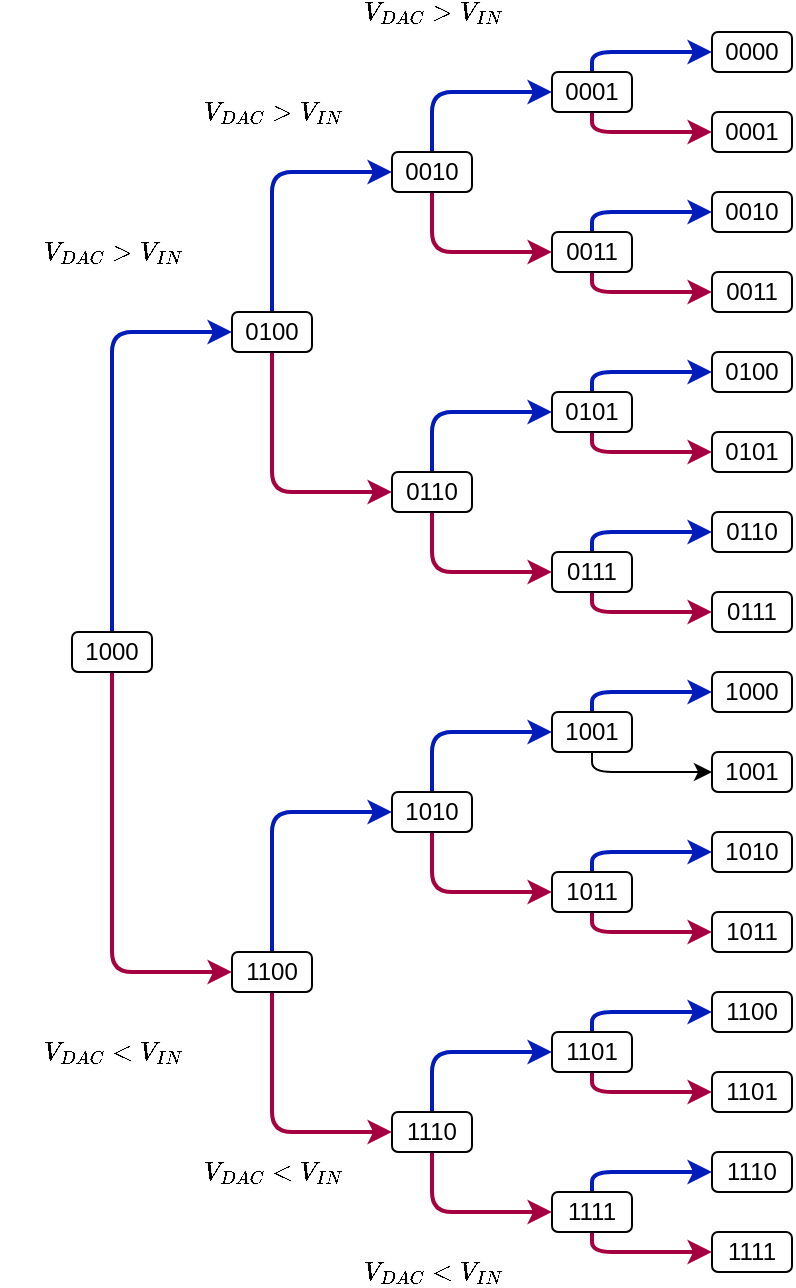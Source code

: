 <mxfile version="16.1.2" type="device"><diagram id="pspj7EE1GyfWZsHIArcU" name="Seite-1"><mxGraphModel dx="1408" dy="963" grid="1" gridSize="10" guides="1" tooltips="1" connect="1" arrows="1" fold="1" page="1" pageScale="1" pageWidth="827" pageHeight="1169" math="1" shadow="0"><root><mxCell id="0"/><mxCell id="1" parent="0"/><mxCell id="iygAPqorRNrKXM2NAJLw-18" style="orthogonalLoop=1;jettySize=auto;html=1;exitX=0.5;exitY=0;exitDx=0;exitDy=0;entryX=0;entryY=0.5;entryDx=0;entryDy=0;rounded=1;edgeStyle=orthogonalEdgeStyle;fillColor=#0050ef;strokeColor=#001DBC;strokeWidth=2;" edge="1" parent="1" source="iygAPqorRNrKXM2NAJLw-2" target="iygAPqorRNrKXM2NAJLw-5"><mxGeometry relative="1" as="geometry"/></mxCell><mxCell id="iygAPqorRNrKXM2NAJLw-33" value="$$V_{DAC} &amp;gt; V_{IN}$$" style="edgeLabel;html=1;align=center;verticalAlign=middle;resizable=0;points=[];labelBackgroundColor=none;" vertex="1" connectable="0" parent="iygAPqorRNrKXM2NAJLw-18"><mxGeometry x="-0.587" y="1" relative="1" as="geometry"><mxPoint x="1" y="-147" as="offset"/></mxGeometry></mxCell><mxCell id="iygAPqorRNrKXM2NAJLw-19" style="edgeStyle=orthogonalEdgeStyle;rounded=1;orthogonalLoop=1;jettySize=auto;html=1;exitX=0.5;exitY=1;exitDx=0;exitDy=0;entryX=0;entryY=0.5;entryDx=0;entryDy=0;fillColor=#d80073;strokeColor=#A50040;strokeWidth=2;" edge="1" parent="1" source="iygAPqorRNrKXM2NAJLw-2" target="iygAPqorRNrKXM2NAJLw-4"><mxGeometry relative="1" as="geometry"/></mxCell><mxCell id="iygAPqorRNrKXM2NAJLw-2" value="1000" style="rounded=1;whiteSpace=wrap;html=1;" vertex="1" parent="1"><mxGeometry x="240" y="470" width="40" height="20" as="geometry"/></mxCell><mxCell id="iygAPqorRNrKXM2NAJLw-32" style="edgeStyle=orthogonalEdgeStyle;rounded=1;orthogonalLoop=1;jettySize=auto;html=1;exitX=0.5;exitY=1;exitDx=0;exitDy=0;entryX=0;entryY=0.5;entryDx=0;entryDy=0;fillColor=#d80073;strokeColor=#A50040;strokeWidth=2;" edge="1" parent="1" source="iygAPqorRNrKXM2NAJLw-4" target="iygAPqorRNrKXM2NAJLw-7"><mxGeometry relative="1" as="geometry"/></mxCell><mxCell id="iygAPqorRNrKXM2NAJLw-45" style="edgeStyle=orthogonalEdgeStyle;rounded=1;orthogonalLoop=1;jettySize=auto;html=1;exitX=0.5;exitY=0;exitDx=0;exitDy=0;entryX=0;entryY=0.5;entryDx=0;entryDy=0;fillColor=#0050ef;strokeColor=#001DBC;strokeWidth=2;" edge="1" parent="1" source="iygAPqorRNrKXM2NAJLw-4" target="iygAPqorRNrKXM2NAJLw-6"><mxGeometry relative="1" as="geometry"/></mxCell><mxCell id="iygAPqorRNrKXM2NAJLw-4" value="1100" style="rounded=1;whiteSpace=wrap;html=1;" vertex="1" parent="1"><mxGeometry x="320" y="630" width="40" height="20" as="geometry"/></mxCell><mxCell id="iygAPqorRNrKXM2NAJLw-22" style="edgeStyle=orthogonalEdgeStyle;rounded=1;orthogonalLoop=1;jettySize=auto;html=1;exitX=0.5;exitY=1;exitDx=0;exitDy=0;entryX=0;entryY=0.5;entryDx=0;entryDy=0;fillColor=#d80073;strokeColor=#A50040;strokeWidth=2;" edge="1" parent="1" source="iygAPqorRNrKXM2NAJLw-5" target="iygAPqorRNrKXM2NAJLw-8"><mxGeometry relative="1" as="geometry"/></mxCell><mxCell id="iygAPqorRNrKXM2NAJLw-23" style="edgeStyle=orthogonalEdgeStyle;rounded=1;orthogonalLoop=1;jettySize=auto;html=1;exitX=0.5;exitY=0;exitDx=0;exitDy=0;entryX=0;entryY=0.5;entryDx=0;entryDy=0;fillColor=#0050ef;strokeColor=#001DBC;strokeWidth=2;" edge="1" parent="1" source="iygAPqorRNrKXM2NAJLw-5" target="iygAPqorRNrKXM2NAJLw-9"><mxGeometry relative="1" as="geometry"/></mxCell><mxCell id="iygAPqorRNrKXM2NAJLw-5" value="0100" style="rounded=1;whiteSpace=wrap;html=1;" vertex="1" parent="1"><mxGeometry x="320" y="310" width="40" height="20" as="geometry"/></mxCell><mxCell id="iygAPqorRNrKXM2NAJLw-28" style="edgeStyle=orthogonalEdgeStyle;rounded=1;orthogonalLoop=1;jettySize=auto;html=1;exitX=0.5;exitY=0;exitDx=0;exitDy=0;entryX=0;entryY=0.5;entryDx=0;entryDy=0;fillColor=#0050ef;strokeColor=#001DBC;strokeWidth=2;" edge="1" parent="1" source="iygAPqorRNrKXM2NAJLw-6" target="iygAPqorRNrKXM2NAJLw-11"><mxGeometry relative="1" as="geometry"/></mxCell><mxCell id="iygAPqorRNrKXM2NAJLw-29" style="edgeStyle=orthogonalEdgeStyle;rounded=1;orthogonalLoop=1;jettySize=auto;html=1;exitX=0.5;exitY=1;exitDx=0;exitDy=0;entryX=0;entryY=0.5;entryDx=0;entryDy=0;fillColor=#d80073;strokeColor=#A50040;strokeWidth=2;" edge="1" parent="1" source="iygAPqorRNrKXM2NAJLw-6" target="iygAPqorRNrKXM2NAJLw-10"><mxGeometry relative="1" as="geometry"/></mxCell><mxCell id="iygAPqorRNrKXM2NAJLw-6" value="1010" style="rounded=1;whiteSpace=wrap;html=1;" vertex="1" parent="1"><mxGeometry x="400" y="550" width="40" height="20" as="geometry"/></mxCell><mxCell id="iygAPqorRNrKXM2NAJLw-30" style="edgeStyle=orthogonalEdgeStyle;rounded=1;orthogonalLoop=1;jettySize=auto;html=1;exitX=0.5;exitY=0;exitDx=0;exitDy=0;entryX=0;entryY=0.5;entryDx=0;entryDy=0;fillColor=#0050ef;strokeColor=#001DBC;strokeWidth=2;" edge="1" parent="1" source="iygAPqorRNrKXM2NAJLw-7" target="iygAPqorRNrKXM2NAJLw-12"><mxGeometry relative="1" as="geometry"/></mxCell><mxCell id="iygAPqorRNrKXM2NAJLw-31" style="edgeStyle=orthogonalEdgeStyle;rounded=1;orthogonalLoop=1;jettySize=auto;html=1;exitX=0.5;exitY=1;exitDx=0;exitDy=0;entryX=0;entryY=0.5;entryDx=0;entryDy=0;fillColor=#d80073;strokeColor=#A50040;strokeWidth=2;" edge="1" parent="1" source="iygAPqorRNrKXM2NAJLw-7" target="iygAPqorRNrKXM2NAJLw-13"><mxGeometry relative="1" as="geometry"/></mxCell><mxCell id="iygAPqorRNrKXM2NAJLw-7" value="1110" style="rounded=1;whiteSpace=wrap;html=1;" vertex="1" parent="1"><mxGeometry x="400" y="710" width="40" height="20" as="geometry"/></mxCell><mxCell id="iygAPqorRNrKXM2NAJLw-26" style="edgeStyle=orthogonalEdgeStyle;rounded=1;orthogonalLoop=1;jettySize=auto;html=1;exitX=0.5;exitY=0;exitDx=0;exitDy=0;entryX=0;entryY=0.5;entryDx=0;entryDy=0;fillColor=#0050ef;strokeColor=#001DBC;strokeWidth=2;" edge="1" parent="1" source="iygAPqorRNrKXM2NAJLw-8" target="iygAPqorRNrKXM2NAJLw-16"><mxGeometry relative="1" as="geometry"/></mxCell><mxCell id="iygAPqorRNrKXM2NAJLw-27" style="edgeStyle=orthogonalEdgeStyle;rounded=1;orthogonalLoop=1;jettySize=auto;html=1;exitX=0.5;exitY=1;exitDx=0;exitDy=0;entryX=0;entryY=0.5;entryDx=0;entryDy=0;fillColor=#d80073;strokeColor=#A50040;strokeWidth=2;" edge="1" parent="1" source="iygAPqorRNrKXM2NAJLw-8" target="iygAPqorRNrKXM2NAJLw-17"><mxGeometry relative="1" as="geometry"/></mxCell><mxCell id="iygAPqorRNrKXM2NAJLw-8" value="0110" style="rounded=1;whiteSpace=wrap;html=1;" vertex="1" parent="1"><mxGeometry x="400" y="390" width="40" height="20" as="geometry"/></mxCell><mxCell id="iygAPqorRNrKXM2NAJLw-24" style="edgeStyle=orthogonalEdgeStyle;rounded=1;orthogonalLoop=1;jettySize=auto;html=1;exitX=0.5;exitY=0;exitDx=0;exitDy=0;entryX=0;entryY=0.5;entryDx=0;entryDy=0;fillColor=#0050ef;strokeColor=#001DBC;strokeWidth=2;" edge="1" parent="1" source="iygAPqorRNrKXM2NAJLw-9" target="iygAPqorRNrKXM2NAJLw-15"><mxGeometry relative="1" as="geometry"/></mxCell><mxCell id="iygAPqorRNrKXM2NAJLw-25" style="edgeStyle=orthogonalEdgeStyle;rounded=1;orthogonalLoop=1;jettySize=auto;html=1;exitX=0.5;exitY=1;exitDx=0;exitDy=0;entryX=0;entryY=0.5;entryDx=0;entryDy=0;fillColor=#d80073;strokeColor=#A50040;strokeWidth=2;" edge="1" parent="1" source="iygAPqorRNrKXM2NAJLw-9" target="iygAPqorRNrKXM2NAJLw-14"><mxGeometry relative="1" as="geometry"/></mxCell><mxCell id="iygAPqorRNrKXM2NAJLw-9" value="0010" style="rounded=1;whiteSpace=wrap;html=1;" vertex="1" parent="1"><mxGeometry x="400" y="230" width="40" height="20" as="geometry"/></mxCell><mxCell id="iygAPqorRNrKXM2NAJLw-68" style="edgeStyle=orthogonalEdgeStyle;rounded=1;orthogonalLoop=1;jettySize=auto;html=1;exitX=0.5;exitY=0;exitDx=0;exitDy=0;entryX=0;entryY=0.5;entryDx=0;entryDy=0;fillColor=#0050ef;strokeColor=#001DBC;strokeWidth=2;" edge="1" parent="1" source="iygAPqorRNrKXM2NAJLw-10" target="iygAPqorRNrKXM2NAJLw-48"><mxGeometry relative="1" as="geometry"><Array as="points"><mxPoint x="500" y="580"/></Array></mxGeometry></mxCell><mxCell id="iygAPqorRNrKXM2NAJLw-70" style="edgeStyle=orthogonalEdgeStyle;rounded=1;orthogonalLoop=1;jettySize=auto;html=1;exitX=0.5;exitY=1;exitDx=0;exitDy=0;entryX=0;entryY=0.5;entryDx=0;entryDy=0;fillColor=#d80073;strokeColor=#A50040;strokeWidth=2;" edge="1" parent="1" source="iygAPqorRNrKXM2NAJLw-10" target="iygAPqorRNrKXM2NAJLw-49"><mxGeometry relative="1" as="geometry"><Array as="points"><mxPoint x="500" y="620"/></Array></mxGeometry></mxCell><mxCell id="iygAPqorRNrKXM2NAJLw-10" value="1011" style="rounded=1;whiteSpace=wrap;html=1;" vertex="1" parent="1"><mxGeometry x="480" y="590" width="40" height="20" as="geometry"/></mxCell><mxCell id="iygAPqorRNrKXM2NAJLw-66" style="edgeStyle=orthogonalEdgeStyle;rounded=1;orthogonalLoop=1;jettySize=auto;html=1;exitX=0.5;exitY=0;exitDx=0;exitDy=0;entryX=0;entryY=0.5;entryDx=0;entryDy=0;fillColor=#0050ef;strokeColor=#001DBC;strokeWidth=2;" edge="1" parent="1" source="iygAPqorRNrKXM2NAJLw-11" target="iygAPqorRNrKXM2NAJLw-46"><mxGeometry relative="1" as="geometry"><Array as="points"><mxPoint x="500" y="500"/></Array></mxGeometry></mxCell><mxCell id="iygAPqorRNrKXM2NAJLw-67" style="edgeStyle=orthogonalEdgeStyle;rounded=1;orthogonalLoop=1;jettySize=auto;html=1;exitX=0.5;exitY=1;exitDx=0;exitDy=0;entryX=0;entryY=0.5;entryDx=0;entryDy=0;" edge="1" parent="1" source="iygAPqorRNrKXM2NAJLw-11" target="iygAPqorRNrKXM2NAJLw-47"><mxGeometry relative="1" as="geometry"><Array as="points"><mxPoint x="500" y="540"/></Array></mxGeometry></mxCell><mxCell id="iygAPqorRNrKXM2NAJLw-11" value="1001" style="rounded=1;whiteSpace=wrap;html=1;" vertex="1" parent="1"><mxGeometry x="480" y="510" width="40" height="20" as="geometry"/></mxCell><mxCell id="iygAPqorRNrKXM2NAJLw-71" style="edgeStyle=orthogonalEdgeStyle;rounded=1;orthogonalLoop=1;jettySize=auto;html=1;exitX=0.5;exitY=0;exitDx=0;exitDy=0;entryX=0;entryY=0.5;entryDx=0;entryDy=0;fillColor=#0050ef;strokeColor=#001DBC;strokeWidth=2;" edge="1" parent="1" source="iygAPqorRNrKXM2NAJLw-12" target="iygAPqorRNrKXM2NAJLw-50"><mxGeometry relative="1" as="geometry"><Array as="points"><mxPoint x="500" y="660"/></Array></mxGeometry></mxCell><mxCell id="iygAPqorRNrKXM2NAJLw-72" style="edgeStyle=orthogonalEdgeStyle;rounded=1;orthogonalLoop=1;jettySize=auto;html=1;exitX=0.5;exitY=1;exitDx=0;exitDy=0;entryX=0;entryY=0.5;entryDx=0;entryDy=0;strokeWidth=2;fillColor=#d80073;strokeColor=#A50040;" edge="1" parent="1" source="iygAPqorRNrKXM2NAJLw-12" target="iygAPqorRNrKXM2NAJLw-51"><mxGeometry relative="1" as="geometry"><Array as="points"><mxPoint x="500" y="700"/></Array></mxGeometry></mxCell><mxCell id="iygAPqorRNrKXM2NAJLw-12" value="1101" style="rounded=1;whiteSpace=wrap;html=1;" vertex="1" parent="1"><mxGeometry x="480" y="670" width="40" height="20" as="geometry"/></mxCell><mxCell id="iygAPqorRNrKXM2NAJLw-74" style="edgeStyle=orthogonalEdgeStyle;rounded=1;orthogonalLoop=1;jettySize=auto;html=1;exitX=0.5;exitY=0;exitDx=0;exitDy=0;entryX=0;entryY=0.5;entryDx=0;entryDy=0;fillColor=#0050ef;strokeColor=#001DBC;strokeWidth=2;" edge="1" parent="1" source="iygAPqorRNrKXM2NAJLw-13" target="iygAPqorRNrKXM2NAJLw-52"><mxGeometry relative="1" as="geometry"><Array as="points"><mxPoint x="500" y="740"/></Array></mxGeometry></mxCell><mxCell id="iygAPqorRNrKXM2NAJLw-75" style="edgeStyle=orthogonalEdgeStyle;rounded=1;orthogonalLoop=1;jettySize=auto;html=1;exitX=0.5;exitY=1;exitDx=0;exitDy=0;entryX=0;entryY=0.5;entryDx=0;entryDy=0;fillColor=#d80073;strokeColor=#A50040;strokeWidth=2;" edge="1" parent="1" source="iygAPqorRNrKXM2NAJLw-13" target="iygAPqorRNrKXM2NAJLw-53"><mxGeometry relative="1" as="geometry"><Array as="points"><mxPoint x="500" y="780"/></Array></mxGeometry></mxCell><mxCell id="iygAPqorRNrKXM2NAJLw-13" value="1111" style="rounded=1;whiteSpace=wrap;html=1;" vertex="1" parent="1"><mxGeometry x="480" y="750" width="40" height="20" as="geometry"/></mxCell><mxCell id="iygAPqorRNrKXM2NAJLw-60" style="edgeStyle=orthogonalEdgeStyle;rounded=1;orthogonalLoop=1;jettySize=auto;html=1;exitX=0.5;exitY=0;exitDx=0;exitDy=0;entryX=0;entryY=0.5;entryDx=0;entryDy=0;fillColor=#0050ef;strokeColor=#001DBC;strokeWidth=2;" edge="1" parent="1" source="iygAPqorRNrKXM2NAJLw-14" target="iygAPqorRNrKXM2NAJLw-54"><mxGeometry relative="1" as="geometry"><Array as="points"><mxPoint x="500" y="260"/></Array></mxGeometry></mxCell><mxCell id="iygAPqorRNrKXM2NAJLw-61" style="edgeStyle=orthogonalEdgeStyle;rounded=1;orthogonalLoop=1;jettySize=auto;html=1;exitX=0.5;exitY=1;exitDx=0;exitDy=0;entryX=0;entryY=0.5;entryDx=0;entryDy=0;fillColor=#d80073;strokeColor=#A50040;strokeWidth=2;" edge="1" parent="1" source="iygAPqorRNrKXM2NAJLw-14" target="iygAPqorRNrKXM2NAJLw-55"><mxGeometry relative="1" as="geometry"><Array as="points"><mxPoint x="500" y="300"/></Array></mxGeometry></mxCell><mxCell id="iygAPqorRNrKXM2NAJLw-14" value="0011" style="rounded=1;whiteSpace=wrap;html=1;" vertex="1" parent="1"><mxGeometry x="480" y="270" width="40" height="20" as="geometry"/></mxCell><mxCell id="iygAPqorRNrKXM2NAJLw-58" style="edgeStyle=orthogonalEdgeStyle;rounded=1;orthogonalLoop=1;jettySize=auto;html=1;exitX=0.5;exitY=0;exitDx=0;exitDy=0;entryX=0;entryY=0.5;entryDx=0;entryDy=0;fillColor=#0050ef;strokeColor=#001DBC;strokeWidth=2;" edge="1" parent="1" source="iygAPqorRNrKXM2NAJLw-15" target="iygAPqorRNrKXM2NAJLw-40"><mxGeometry relative="1" as="geometry"><Array as="points"><mxPoint x="500" y="180"/></Array></mxGeometry></mxCell><mxCell id="iygAPqorRNrKXM2NAJLw-59" style="edgeStyle=orthogonalEdgeStyle;rounded=1;orthogonalLoop=1;jettySize=auto;html=1;exitX=0.5;exitY=1;exitDx=0;exitDy=0;entryX=0;entryY=0.5;entryDx=0;entryDy=0;fillColor=#d80073;strokeColor=#A50040;strokeWidth=2;" edge="1" parent="1" source="iygAPqorRNrKXM2NAJLw-15" target="iygAPqorRNrKXM2NAJLw-41"><mxGeometry relative="1" as="geometry"><Array as="points"><mxPoint x="500" y="220"/></Array></mxGeometry></mxCell><mxCell id="iygAPqorRNrKXM2NAJLw-15" value="0001" style="rounded=1;whiteSpace=wrap;html=1;" vertex="1" parent="1"><mxGeometry x="480" y="190" width="40" height="20" as="geometry"/></mxCell><mxCell id="iygAPqorRNrKXM2NAJLw-62" style="edgeStyle=orthogonalEdgeStyle;rounded=1;orthogonalLoop=1;jettySize=auto;html=1;exitX=0.5;exitY=0;exitDx=0;exitDy=0;entryX=0;entryY=0.5;entryDx=0;entryDy=0;fillColor=#0050ef;strokeColor=#001DBC;strokeWidth=2;" edge="1" parent="1" source="iygAPqorRNrKXM2NAJLw-16" target="iygAPqorRNrKXM2NAJLw-56"><mxGeometry relative="1" as="geometry"><Array as="points"><mxPoint x="500" y="340"/></Array></mxGeometry></mxCell><mxCell id="iygAPqorRNrKXM2NAJLw-63" style="edgeStyle=orthogonalEdgeStyle;rounded=1;orthogonalLoop=1;jettySize=auto;html=1;exitX=0.5;exitY=1;exitDx=0;exitDy=0;entryX=0;entryY=0.5;entryDx=0;entryDy=0;fillColor=#d80073;strokeColor=#A50040;strokeWidth=2;" edge="1" parent="1" source="iygAPqorRNrKXM2NAJLw-16" target="iygAPqorRNrKXM2NAJLw-57"><mxGeometry relative="1" as="geometry"><Array as="points"><mxPoint x="500" y="380"/></Array></mxGeometry></mxCell><mxCell id="iygAPqorRNrKXM2NAJLw-16" value="0101" style="rounded=1;whiteSpace=wrap;html=1;" vertex="1" parent="1"><mxGeometry x="480" y="350" width="40" height="20" as="geometry"/></mxCell><mxCell id="iygAPqorRNrKXM2NAJLw-64" style="edgeStyle=orthogonalEdgeStyle;rounded=1;orthogonalLoop=1;jettySize=auto;html=1;exitX=0.5;exitY=0;exitDx=0;exitDy=0;entryX=0;entryY=0.5;entryDx=0;entryDy=0;fillColor=#0050ef;strokeColor=#001DBC;strokeWidth=2;" edge="1" parent="1" source="iygAPqorRNrKXM2NAJLw-17" target="iygAPqorRNrKXM2NAJLw-42"><mxGeometry relative="1" as="geometry"><Array as="points"><mxPoint x="500" y="420"/></Array></mxGeometry></mxCell><mxCell id="iygAPqorRNrKXM2NAJLw-65" style="edgeStyle=orthogonalEdgeStyle;rounded=1;orthogonalLoop=1;jettySize=auto;html=1;exitX=0.5;exitY=1;exitDx=0;exitDy=0;entryX=0;entryY=0.5;entryDx=0;entryDy=0;fillColor=#d80073;strokeColor=#A50040;strokeWidth=2;" edge="1" parent="1" source="iygAPqorRNrKXM2NAJLw-17" target="iygAPqorRNrKXM2NAJLw-43"><mxGeometry relative="1" as="geometry"><Array as="points"><mxPoint x="500" y="460"/></Array></mxGeometry></mxCell><mxCell id="iygAPqorRNrKXM2NAJLw-17" value="0111" style="rounded=1;whiteSpace=wrap;html=1;" vertex="1" parent="1"><mxGeometry x="480" y="430" width="40" height="20" as="geometry"/></mxCell><mxCell id="iygAPqorRNrKXM2NAJLw-34" value="$$V_{DAC} &amp;gt; V_{IN}$$" style="edgeLabel;html=1;align=center;verticalAlign=middle;resizable=0;points=[];labelBackgroundColor=none;" vertex="1" connectable="0" parent="1"><mxGeometry x="340" y="210.003" as="geometry"/></mxCell><mxCell id="iygAPqorRNrKXM2NAJLw-35" value="$$V_{DAC} &amp;gt; V_{IN}$$" style="edgeLabel;html=1;align=center;verticalAlign=middle;resizable=0;points=[];labelBackgroundColor=none;" vertex="1" connectable="0" parent="1"><mxGeometry x="420" y="160.003" as="geometry"/></mxCell><mxCell id="iygAPqorRNrKXM2NAJLw-36" value="$$V_{DAC} &amp;lt; V_{IN}$$" style="edgeLabel;html=1;align=center;verticalAlign=middle;resizable=0;points=[];labelBackgroundColor=none;" vertex="1" connectable="0" parent="1"><mxGeometry x="260" y="680.003" as="geometry"/></mxCell><mxCell id="iygAPqorRNrKXM2NAJLw-38" value="$$V_{DAC} &amp;lt; V_{IN}$$" style="edgeLabel;html=1;align=center;verticalAlign=middle;resizable=0;points=[];labelBackgroundColor=none;" vertex="1" connectable="0" parent="1"><mxGeometry x="340" y="740.003" as="geometry"/></mxCell><mxCell id="iygAPqorRNrKXM2NAJLw-39" value="$$V_{DAC} &amp;lt; V_{IN}$$" style="edgeLabel;html=1;align=center;verticalAlign=middle;resizable=0;points=[];labelBackgroundColor=none;" vertex="1" connectable="0" parent="1"><mxGeometry x="420" y="790.003" as="geometry"/></mxCell><mxCell id="iygAPqorRNrKXM2NAJLw-40" value="0000" style="rounded=1;whiteSpace=wrap;html=1;labelBackgroundColor=none;" vertex="1" parent="1"><mxGeometry x="560" y="170" width="40" height="20" as="geometry"/></mxCell><mxCell id="iygAPqorRNrKXM2NAJLw-41" value="0001" style="rounded=1;whiteSpace=wrap;html=1;labelBackgroundColor=none;" vertex="1" parent="1"><mxGeometry x="560" y="210" width="40" height="20" as="geometry"/></mxCell><mxCell id="iygAPqorRNrKXM2NAJLw-42" value="0110" style="rounded=1;whiteSpace=wrap;html=1;labelBackgroundColor=none;" vertex="1" parent="1"><mxGeometry x="560" y="410" width="40" height="20" as="geometry"/></mxCell><mxCell id="iygAPqorRNrKXM2NAJLw-43" value="0111" style="rounded=1;whiteSpace=wrap;html=1;labelBackgroundColor=none;" vertex="1" parent="1"><mxGeometry x="560" y="450" width="40" height="20" as="geometry"/></mxCell><mxCell id="iygAPqorRNrKXM2NAJLw-46" value="1000" style="rounded=1;whiteSpace=wrap;html=1;labelBackgroundColor=none;" vertex="1" parent="1"><mxGeometry x="560" y="490" width="40" height="20" as="geometry"/></mxCell><mxCell id="iygAPqorRNrKXM2NAJLw-47" value="1001" style="rounded=1;whiteSpace=wrap;html=1;labelBackgroundColor=none;" vertex="1" parent="1"><mxGeometry x="560" y="530" width="40" height="20" as="geometry"/></mxCell><mxCell id="iygAPqorRNrKXM2NAJLw-48" value="1010" style="rounded=1;whiteSpace=wrap;html=1;labelBackgroundColor=none;" vertex="1" parent="1"><mxGeometry x="560" y="570" width="40" height="20" as="geometry"/></mxCell><mxCell id="iygAPqorRNrKXM2NAJLw-49" value="1011" style="rounded=1;whiteSpace=wrap;html=1;labelBackgroundColor=none;" vertex="1" parent="1"><mxGeometry x="560" y="610" width="40" height="20" as="geometry"/></mxCell><mxCell id="iygAPqorRNrKXM2NAJLw-50" value="1100" style="rounded=1;whiteSpace=wrap;html=1;labelBackgroundColor=none;" vertex="1" parent="1"><mxGeometry x="560" y="650" width="40" height="20" as="geometry"/></mxCell><mxCell id="iygAPqorRNrKXM2NAJLw-51" value="1101" style="rounded=1;whiteSpace=wrap;html=1;labelBackgroundColor=none;" vertex="1" parent="1"><mxGeometry x="560" y="690" width="40" height="20" as="geometry"/></mxCell><mxCell id="iygAPqorRNrKXM2NAJLw-52" value="1110" style="rounded=1;whiteSpace=wrap;html=1;labelBackgroundColor=none;" vertex="1" parent="1"><mxGeometry x="560" y="730" width="40" height="20" as="geometry"/></mxCell><mxCell id="iygAPqorRNrKXM2NAJLw-53" value="1111" style="rounded=1;whiteSpace=wrap;html=1;labelBackgroundColor=none;" vertex="1" parent="1"><mxGeometry x="560" y="770" width="40" height="20" as="geometry"/></mxCell><mxCell id="iygAPqorRNrKXM2NAJLw-54" value="0010" style="rounded=1;whiteSpace=wrap;html=1;labelBackgroundColor=none;" vertex="1" parent="1"><mxGeometry x="560" y="250" width="40" height="20" as="geometry"/></mxCell><mxCell id="iygAPqorRNrKXM2NAJLw-55" value="0011" style="rounded=1;whiteSpace=wrap;html=1;labelBackgroundColor=none;" vertex="1" parent="1"><mxGeometry x="560" y="290" width="40" height="20" as="geometry"/></mxCell><mxCell id="iygAPqorRNrKXM2NAJLw-56" value="0100" style="rounded=1;whiteSpace=wrap;html=1;labelBackgroundColor=none;" vertex="1" parent="1"><mxGeometry x="560" y="330" width="40" height="20" as="geometry"/></mxCell><mxCell id="iygAPqorRNrKXM2NAJLw-57" value="0101" style="rounded=1;whiteSpace=wrap;html=1;labelBackgroundColor=none;" vertex="1" parent="1"><mxGeometry x="560" y="370" width="40" height="20" as="geometry"/></mxCell></root></mxGraphModel></diagram></mxfile>